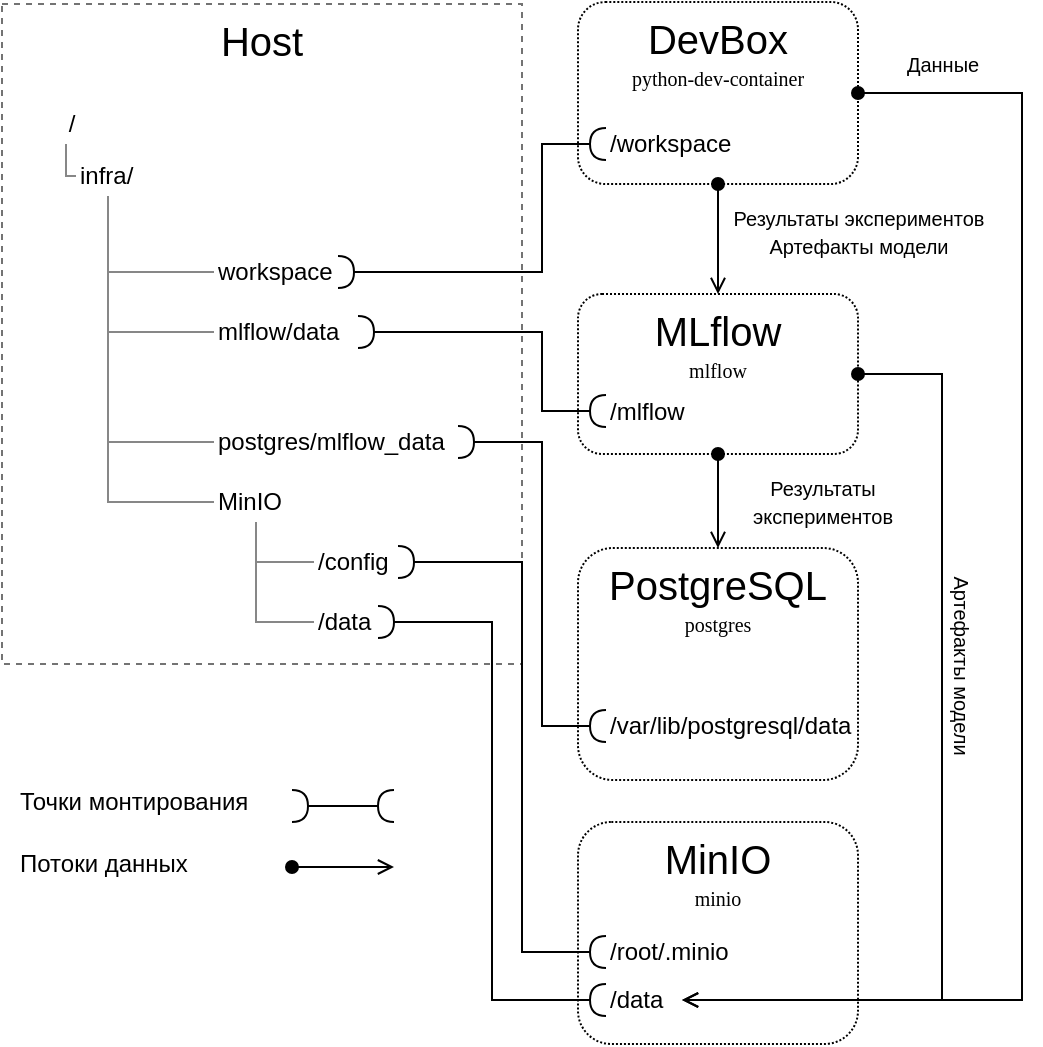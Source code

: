 <mxfile version="24.9.1">
  <diagram name="Страница — 1" id="gURiVpze26o2hxipI9vg">
    <mxGraphModel dx="989" dy="615" grid="1" gridSize="10" guides="1" tooltips="1" connect="1" arrows="1" fold="1" page="1" pageScale="1" pageWidth="827" pageHeight="1169" math="0" shadow="0">
      <root>
        <mxCell id="0" />
        <mxCell id="1" parent="0" />
        <mxCell id="pqKgI7KabFkf1uZeCCtd-34" value="&lt;font style=&quot;font-size: 20px;&quot;&gt;DevBox&lt;/font&gt;&lt;div&gt;&lt;font face=&quot;Lucida Console&quot; style=&quot;font-size: 10px;&quot;&gt;python-dev-container&lt;/font&gt;&lt;/div&gt;" style="rounded=1;whiteSpace=wrap;html=1;fillColor=default;dashed=1;dashPattern=1 1;verticalAlign=top;align=center;labelBackgroundColor=default;" vertex="1" parent="1">
          <mxGeometry x="288" y="69" width="140" height="91" as="geometry" />
        </mxCell>
        <mxCell id="pqKgI7KabFkf1uZeCCtd-38" value="&lt;div&gt;&lt;span style=&quot;font-size: 20px;&quot;&gt;MinIO&lt;/span&gt;&lt;/div&gt;&lt;div&gt;&lt;font face=&quot;Lucida Console&quot;&gt;&lt;span style=&quot;font-size: 10px;&quot;&gt;minio&lt;/span&gt;&lt;/font&gt;&lt;/div&gt;" style="rounded=1;whiteSpace=wrap;html=1;fillColor=default;dashed=1;dashPattern=1 1;verticalAlign=top;align=center;" vertex="1" parent="1">
          <mxGeometry x="288" y="479" width="140" height="111" as="geometry" />
        </mxCell>
        <mxCell id="pqKgI7KabFkf1uZeCCtd-41" value="&lt;div&gt;&lt;span style=&quot;font-size: 20px;&quot;&gt;MLflow&lt;/span&gt;&lt;/div&gt;&lt;div&gt;&lt;font face=&quot;Lucida Console&quot;&gt;&lt;span style=&quot;font-size: 10px;&quot;&gt;mlflow&lt;/span&gt;&lt;/font&gt;&lt;/div&gt;" style="rounded=1;whiteSpace=wrap;html=1;fillColor=default;dashed=1;dashPattern=1 1;verticalAlign=top;align=center;" vertex="1" parent="1">
          <mxGeometry x="288" y="215" width="140" height="80" as="geometry" />
        </mxCell>
        <mxCell id="pqKgI7KabFkf1uZeCCtd-42" value="&lt;div&gt;&lt;span style=&quot;font-size: 20px;&quot;&gt;PostgreSQL&lt;/span&gt;&lt;/div&gt;&lt;div&gt;&lt;font face=&quot;Lucida Console&quot;&gt;&lt;span style=&quot;font-size: 10px;&quot;&gt;postgres&lt;/span&gt;&lt;/font&gt;&lt;/div&gt;" style="rounded=1;whiteSpace=wrap;html=1;fillColor=default;dashed=1;dashPattern=1 1;verticalAlign=top;align=center;" vertex="1" parent="1">
          <mxGeometry x="288" y="342" width="140" height="116" as="geometry" />
        </mxCell>
        <mxCell id="pqKgI7KabFkf1uZeCCtd-9" value="&lt;font style=&quot;font-size: 20px;&quot;&gt;Host&lt;/font&gt;" style="rounded=0;whiteSpace=wrap;html=1;verticalAlign=top;fillColor=default;fillStyle=auto;dashed=1;strokeColor=#737373;labelBackgroundColor=default;" vertex="1" parent="1">
          <mxGeometry y="70" width="260" height="330" as="geometry" />
        </mxCell>
        <mxCell id="pqKgI7KabFkf1uZeCCtd-24" style="edgeStyle=orthogonalEdgeStyle;rounded=0;orthogonalLoop=1;jettySize=auto;html=1;exitX=0.5;exitY=1;exitDx=0;exitDy=0;entryX=0;entryY=0.5;entryDx=0;entryDy=0;endArrow=none;endFill=0;strokeColor=#878787;" edge="1" parent="1" target="pqKgI7KabFkf1uZeCCtd-22">
          <mxGeometry relative="1" as="geometry">
            <mxPoint x="32" y="140" as="sourcePoint" />
            <Array as="points">
              <mxPoint x="32" y="156" />
            </Array>
          </mxGeometry>
        </mxCell>
        <mxCell id="pqKgI7KabFkf1uZeCCtd-10" value="/" style="rounded=0;whiteSpace=wrap;html=1;fillColor=none;strokeColor=none;" vertex="1" parent="1">
          <mxGeometry x="20" y="120" width="30" height="20" as="geometry" />
        </mxCell>
        <mxCell id="pqKgI7KabFkf1uZeCCtd-36" style="rounded=0;orthogonalLoop=1;jettySize=auto;html=1;exitX=1;exitY=0.5;exitDx=0;exitDy=0;entryX=0;entryY=0.5;entryDx=0;entryDy=0;edgeStyle=elbowEdgeStyle;endArrow=halfCircle;endFill=0;startArrow=halfCircle;startFill=0;" edge="1" parent="1" source="pqKgI7KabFkf1uZeCCtd-12" target="pqKgI7KabFkf1uZeCCtd-35">
          <mxGeometry relative="1" as="geometry">
            <Array as="points">
              <mxPoint x="270" y="170" />
            </Array>
          </mxGeometry>
        </mxCell>
        <mxCell id="pqKgI7KabFkf1uZeCCtd-12" value="workspace" style="rounded=0;whiteSpace=wrap;html=1;fillColor=none;strokeColor=none;align=left;" vertex="1" parent="1">
          <mxGeometry x="106" y="194" width="62" height="20" as="geometry" />
        </mxCell>
        <mxCell id="pqKgI7KabFkf1uZeCCtd-27" style="edgeStyle=orthogonalEdgeStyle;rounded=0;orthogonalLoop=1;jettySize=auto;html=1;exitX=0;exitY=0.5;exitDx=0;exitDy=0;entryX=0.5;entryY=1;entryDx=0;entryDy=0;endArrow=none;endFill=0;strokeColor=#878787;" edge="1" parent="1" source="pqKgI7KabFkf1uZeCCtd-17" target="pqKgI7KabFkf1uZeCCtd-22">
          <mxGeometry relative="1" as="geometry" />
        </mxCell>
        <mxCell id="pqKgI7KabFkf1uZeCCtd-48" style="edgeStyle=elbowEdgeStyle;shape=connector;rounded=0;orthogonalLoop=1;jettySize=auto;html=1;exitX=1;exitY=0.5;exitDx=0;exitDy=0;entryX=0;entryY=0.5;entryDx=0;entryDy=0;strokeColor=default;align=center;verticalAlign=middle;fontFamily=Helvetica;fontSize=11;fontColor=default;labelBackgroundColor=default;startArrow=halfCircle;startFill=0;endArrow=halfCircle;endFill=0;" edge="1" parent="1" source="pqKgI7KabFkf1uZeCCtd-17" target="pqKgI7KabFkf1uZeCCtd-46">
          <mxGeometry relative="1" as="geometry">
            <Array as="points">
              <mxPoint x="270" y="240" />
            </Array>
          </mxGeometry>
        </mxCell>
        <mxCell id="pqKgI7KabFkf1uZeCCtd-17" value="mlflow/data" style="rounded=0;whiteSpace=wrap;html=1;fillColor=none;strokeColor=none;align=left;" vertex="1" parent="1">
          <mxGeometry x="106" y="224" width="72" height="20" as="geometry" />
        </mxCell>
        <mxCell id="pqKgI7KabFkf1uZeCCtd-28" style="edgeStyle=orthogonalEdgeStyle;rounded=0;orthogonalLoop=1;jettySize=auto;html=1;exitX=0;exitY=0.5;exitDx=0;exitDy=0;entryX=0.5;entryY=1;entryDx=0;entryDy=0;endArrow=none;endFill=0;strokeColor=#878787;" edge="1" parent="1" source="pqKgI7KabFkf1uZeCCtd-18" target="pqKgI7KabFkf1uZeCCtd-22">
          <mxGeometry relative="1" as="geometry" />
        </mxCell>
        <mxCell id="pqKgI7KabFkf1uZeCCtd-50" style="edgeStyle=elbowEdgeStyle;shape=connector;rounded=0;orthogonalLoop=1;jettySize=auto;html=1;exitX=1;exitY=0.5;exitDx=0;exitDy=0;entryX=0;entryY=0.5;entryDx=0;entryDy=0;strokeColor=default;align=center;verticalAlign=middle;fontFamily=Helvetica;fontSize=11;fontColor=default;labelBackgroundColor=default;startArrow=halfCircle;startFill=0;endArrow=halfCircle;endFill=0;" edge="1" parent="1" source="pqKgI7KabFkf1uZeCCtd-18" target="pqKgI7KabFkf1uZeCCtd-49">
          <mxGeometry relative="1" as="geometry">
            <mxPoint x="228" y="239" as="sourcePoint" />
            <Array as="points">
              <mxPoint x="270" y="295" />
            </Array>
          </mxGeometry>
        </mxCell>
        <mxCell id="pqKgI7KabFkf1uZeCCtd-18" value="postgres/mlflow_data" style="rounded=0;whiteSpace=wrap;html=1;fillColor=none;strokeColor=none;align=left;" vertex="1" parent="1">
          <mxGeometry x="106" y="279" width="122" height="20" as="geometry" />
        </mxCell>
        <mxCell id="pqKgI7KabFkf1uZeCCtd-31" style="edgeStyle=orthogonalEdgeStyle;rounded=0;orthogonalLoop=1;jettySize=auto;html=1;exitX=0;exitY=0.5;exitDx=0;exitDy=0;entryX=0.5;entryY=1;entryDx=0;entryDy=0;endArrow=none;endFill=0;strokeColor=#878787;" edge="1" parent="1" source="pqKgI7KabFkf1uZeCCtd-19" target="pqKgI7KabFkf1uZeCCtd-20">
          <mxGeometry relative="1" as="geometry" />
        </mxCell>
        <mxCell id="pqKgI7KabFkf1uZeCCtd-54" style="edgeStyle=elbowEdgeStyle;shape=connector;rounded=0;orthogonalLoop=1;jettySize=auto;html=1;exitX=1;exitY=0.5;exitDx=0;exitDy=0;entryX=0;entryY=0.5;entryDx=0;entryDy=0;strokeColor=default;align=center;verticalAlign=middle;fontFamily=Helvetica;fontSize=11;fontColor=default;labelBackgroundColor=default;startArrow=halfCircle;startFill=0;endArrow=halfCircle;endFill=0;" edge="1" parent="1" source="pqKgI7KabFkf1uZeCCtd-19" target="pqKgI7KabFkf1uZeCCtd-52">
          <mxGeometry relative="1" as="geometry">
            <Array as="points">
              <mxPoint x="260" y="400" />
            </Array>
          </mxGeometry>
        </mxCell>
        <mxCell id="pqKgI7KabFkf1uZeCCtd-19" value="/config" style="rounded=0;whiteSpace=wrap;html=1;fillColor=none;strokeColor=none;align=left;" vertex="1" parent="1">
          <mxGeometry x="156" y="339" width="42" height="20" as="geometry" />
        </mxCell>
        <mxCell id="pqKgI7KabFkf1uZeCCtd-29" style="edgeStyle=orthogonalEdgeStyle;rounded=0;orthogonalLoop=1;jettySize=auto;html=1;exitX=0;exitY=0.5;exitDx=0;exitDy=0;entryX=0.5;entryY=1;entryDx=0;entryDy=0;endArrow=none;endFill=0;strokeColor=#878787;" edge="1" parent="1" source="pqKgI7KabFkf1uZeCCtd-20" target="pqKgI7KabFkf1uZeCCtd-22">
          <mxGeometry relative="1" as="geometry" />
        </mxCell>
        <mxCell id="pqKgI7KabFkf1uZeCCtd-20" value="MinIO" style="rounded=0;whiteSpace=wrap;html=1;fillColor=none;strokeColor=none;align=left;" vertex="1" parent="1">
          <mxGeometry x="106" y="309" width="42" height="20" as="geometry" />
        </mxCell>
        <mxCell id="pqKgI7KabFkf1uZeCCtd-33" style="edgeStyle=orthogonalEdgeStyle;rounded=0;orthogonalLoop=1;jettySize=auto;html=1;exitX=0;exitY=0.5;exitDx=0;exitDy=0;entryX=0.5;entryY=1;entryDx=0;entryDy=0;endArrow=none;endFill=0;strokeColor=#878787;" edge="1" parent="1" source="pqKgI7KabFkf1uZeCCtd-21" target="pqKgI7KabFkf1uZeCCtd-20">
          <mxGeometry relative="1" as="geometry" />
        </mxCell>
        <mxCell id="pqKgI7KabFkf1uZeCCtd-55" style="edgeStyle=elbowEdgeStyle;shape=connector;rounded=0;orthogonalLoop=1;jettySize=auto;html=1;exitX=1;exitY=0.5;exitDx=0;exitDy=0;entryX=0;entryY=0.5;entryDx=0;entryDy=0;strokeColor=default;align=center;verticalAlign=middle;fontFamily=Helvetica;fontSize=11;fontColor=default;labelBackgroundColor=default;startArrow=halfCircle;startFill=0;endArrow=halfCircle;endFill=0;" edge="1" parent="1" source="pqKgI7KabFkf1uZeCCtd-21" target="pqKgI7KabFkf1uZeCCtd-51">
          <mxGeometry relative="1" as="geometry" />
        </mxCell>
        <mxCell id="pqKgI7KabFkf1uZeCCtd-21" value="/data" style="rounded=0;whiteSpace=wrap;html=1;fillColor=none;strokeColor=none;align=left;" vertex="1" parent="1">
          <mxGeometry x="156" y="369" width="32" height="20" as="geometry" />
        </mxCell>
        <mxCell id="pqKgI7KabFkf1uZeCCtd-26" style="edgeStyle=orthogonalEdgeStyle;rounded=0;orthogonalLoop=1;jettySize=auto;html=1;exitX=0.5;exitY=1;exitDx=0;exitDy=0;entryX=0;entryY=0.5;entryDx=0;entryDy=0;endArrow=none;endFill=0;strokeColor=#878787;" edge="1" parent="1" source="pqKgI7KabFkf1uZeCCtd-22" target="pqKgI7KabFkf1uZeCCtd-12">
          <mxGeometry relative="1" as="geometry" />
        </mxCell>
        <mxCell id="pqKgI7KabFkf1uZeCCtd-22" value="infra/" style="rounded=0;whiteSpace=wrap;html=1;fillColor=none;strokeColor=none;align=left;" vertex="1" parent="1">
          <mxGeometry x="37" y="146" width="32" height="20" as="geometry" />
        </mxCell>
        <mxCell id="pqKgI7KabFkf1uZeCCtd-65" style="edgeStyle=elbowEdgeStyle;shape=connector;rounded=0;orthogonalLoop=1;jettySize=auto;elbow=horizontal;html=1;exitX=0.5;exitY=1;exitDx=0;exitDy=0;entryX=0.5;entryY=0;entryDx=0;entryDy=0;strokeColor=default;align=center;verticalAlign=middle;fontFamily=Helvetica;fontSize=11;fontColor=default;labelBackgroundColor=default;startArrow=oval;startFill=1;endArrow=open;endFill=0;" edge="1" parent="1" source="pqKgI7KabFkf1uZeCCtd-34" target="pqKgI7KabFkf1uZeCCtd-41">
          <mxGeometry relative="1" as="geometry" />
        </mxCell>
        <mxCell id="pqKgI7KabFkf1uZeCCtd-68" value="&lt;font style=&quot;font-size: 10px;&quot;&gt;Результаты экспериментов&lt;/font&gt;&lt;div&gt;&lt;font style=&quot;font-size: 10px;&quot;&gt;Артефакты модели&lt;/font&gt;&lt;/div&gt;" style="edgeLabel;html=1;align=center;verticalAlign=middle;resizable=0;points=[];fontFamily=Helvetica;fontSize=11;fontColor=default;labelBackgroundColor=none;labelBorderColor=none;" vertex="1" connectable="0" parent="pqKgI7KabFkf1uZeCCtd-65">
          <mxGeometry x="0.175" relative="1" as="geometry">
            <mxPoint x="70" y="-9" as="offset" />
          </mxGeometry>
        </mxCell>
        <mxCell id="pqKgI7KabFkf1uZeCCtd-69" style="edgeStyle=elbowEdgeStyle;shape=connector;rounded=0;orthogonalLoop=1;jettySize=auto;elbow=vertical;html=1;exitX=1;exitY=0.5;exitDx=0;exitDy=0;entryX=1;entryY=0.5;entryDx=0;entryDy=0;strokeColor=default;align=center;verticalAlign=middle;fontFamily=Helvetica;fontSize=11;fontColor=default;labelBackgroundColor=default;startArrow=oval;startFill=1;endArrow=open;endFill=0;jumpStyle=gap;" edge="1" parent="1" source="pqKgI7KabFkf1uZeCCtd-34" target="pqKgI7KabFkf1uZeCCtd-51">
          <mxGeometry relative="1" as="geometry">
            <Array as="points">
              <mxPoint x="510" y="340" />
            </Array>
          </mxGeometry>
        </mxCell>
        <mxCell id="pqKgI7KabFkf1uZeCCtd-70" value="&lt;font style=&quot;font-size: 10px;&quot;&gt;Данные&lt;/font&gt;" style="edgeLabel;html=1;align=center;verticalAlign=middle;resizable=0;points=[];fontFamily=Helvetica;fontSize=11;fontColor=default;labelBackgroundColor=none;textShadow=0;rotation=0;" vertex="1" connectable="0" parent="pqKgI7KabFkf1uZeCCtd-69">
          <mxGeometry x="0.057" relative="1" as="geometry">
            <mxPoint x="-40" y="-306" as="offset" />
          </mxGeometry>
        </mxCell>
        <mxCell id="pqKgI7KabFkf1uZeCCtd-4" value="" style="shape=image;html=1;verticalAlign=top;verticalLabelPosition=bottom;labelBackgroundColor=#ffffff;imageAspect=0;aspect=fixed;image=https://cdn1.iconfinder.com/data/icons/social-media-2106/24/social_media_social_media_logo_docker-128.png" vertex="1" parent="1">
          <mxGeometry x="398" y="127.75" width="24.5" height="24.5" as="geometry" />
        </mxCell>
        <mxCell id="pqKgI7KabFkf1uZeCCtd-35" value="/workspace" style="rounded=0;whiteSpace=wrap;html=1;fillColor=none;strokeColor=none;align=left;" vertex="1" parent="1">
          <mxGeometry x="302" y="130" width="66" height="20" as="geometry" />
        </mxCell>
        <mxCell id="pqKgI7KabFkf1uZeCCtd-39" value="" style="shape=image;html=1;verticalAlign=top;verticalLabelPosition=bottom;labelBackgroundColor=#ffffff;imageAspect=0;aspect=fixed;image=https://cdn1.iconfinder.com/data/icons/social-media-2106/24/social_media_social_media_logo_docker-128.png" vertex="1" parent="1">
          <mxGeometry x="398" y="509.5" width="24.5" height="24.5" as="geometry" />
        </mxCell>
        <mxCell id="pqKgI7KabFkf1uZeCCtd-73" style="edgeStyle=elbowEdgeStyle;shape=connector;rounded=0;orthogonalLoop=1;jettySize=auto;elbow=vertical;html=1;exitX=1;exitY=0.5;exitDx=0;exitDy=0;strokeColor=default;align=center;verticalAlign=middle;fontFamily=Helvetica;fontSize=11;fontColor=default;labelBackgroundColor=default;startArrow=oval;startFill=1;endArrow=open;endFill=0;entryX=1;entryY=0.5;entryDx=0;entryDy=0;" edge="1" parent="1" source="pqKgI7KabFkf1uZeCCtd-41" target="pqKgI7KabFkf1uZeCCtd-51">
          <mxGeometry relative="1" as="geometry">
            <Array as="points">
              <mxPoint x="470" y="420" />
              <mxPoint x="450" y="398" />
            </Array>
          </mxGeometry>
        </mxCell>
        <mxCell id="pqKgI7KabFkf1uZeCCtd-74" value="&lt;font style=&quot;font-size: 10px;&quot;&gt;Артефакты&amp;nbsp;&lt;/font&gt;&lt;span style=&quot;font-size: 10px; background-color: initial;&quot;&gt;модели&lt;/span&gt;" style="edgeLabel;html=1;align=center;verticalAlign=middle;resizable=0;points=[];fontFamily=Helvetica;fontSize=11;fontColor=default;labelBackgroundColor=none;rotation=90;" vertex="1" connectable="0" parent="pqKgI7KabFkf1uZeCCtd-73">
          <mxGeometry x="-0.228" relative="1" as="geometry">
            <mxPoint x="10" as="offset" />
          </mxGeometry>
        </mxCell>
        <mxCell id="pqKgI7KabFkf1uZeCCtd-62" style="edgeStyle=elbowEdgeStyle;shape=connector;rounded=0;orthogonalLoop=1;jettySize=auto;elbow=vertical;html=1;exitX=0.5;exitY=0;exitDx=0;exitDy=0;entryX=0.5;entryY=1;entryDx=0;entryDy=0;strokeColor=default;align=center;verticalAlign=middle;fontFamily=Helvetica;fontSize=11;fontColor=default;labelBackgroundColor=default;startArrow=open;startFill=0;endArrow=oval;endFill=1;" edge="1" parent="1" source="pqKgI7KabFkf1uZeCCtd-42" target="pqKgI7KabFkf1uZeCCtd-41">
          <mxGeometry relative="1" as="geometry" />
        </mxCell>
        <mxCell id="pqKgI7KabFkf1uZeCCtd-67" value="&lt;font style=&quot;font-size: 10px;&quot;&gt;Результаты&lt;/font&gt;&lt;div&gt;&lt;font style=&quot;font-size: 10px;&quot;&gt;экспериментов&lt;/font&gt;&lt;/div&gt;" style="edgeLabel;html=1;align=center;verticalAlign=middle;resizable=0;points=[];fontFamily=Helvetica;fontSize=11;fontColor=default;labelBackgroundColor=none;" vertex="1" connectable="0" parent="pqKgI7KabFkf1uZeCCtd-62">
          <mxGeometry x="0.102" y="-1" relative="1" as="geometry">
            <mxPoint x="51" y="3" as="offset" />
          </mxGeometry>
        </mxCell>
        <mxCell id="pqKgI7KabFkf1uZeCCtd-43" value="" style="shape=image;html=1;verticalAlign=top;verticalLabelPosition=bottom;labelBackgroundColor=#ffffff;imageAspect=0;aspect=fixed;image=https://cdn1.iconfinder.com/data/icons/social-media-2106/24/social_media_social_media_logo_docker-128.png" vertex="1" parent="1">
          <mxGeometry x="398" y="259" width="24.5" height="24.5" as="geometry" />
        </mxCell>
        <mxCell id="pqKgI7KabFkf1uZeCCtd-45" value="" style="shape=image;html=1;verticalAlign=top;verticalLabelPosition=bottom;labelBackgroundColor=#ffffff;imageAspect=0;aspect=fixed;image=https://cdn1.iconfinder.com/data/icons/social-media-2106/24/social_media_social_media_logo_docker-128.png" vertex="1" parent="1">
          <mxGeometry x="398" y="391" width="24.5" height="24.5" as="geometry" />
        </mxCell>
        <mxCell id="pqKgI7KabFkf1uZeCCtd-46" value="/mlflow" style="rounded=0;whiteSpace=wrap;html=1;fillColor=none;strokeColor=none;align=left;" vertex="1" parent="1">
          <mxGeometry x="302" y="263.5" width="66" height="20" as="geometry" />
        </mxCell>
        <mxCell id="pqKgI7KabFkf1uZeCCtd-49" value="/var/lib/postgresql/data" style="rounded=0;whiteSpace=wrap;html=1;fillColor=none;strokeColor=none;align=left;" vertex="1" parent="1">
          <mxGeometry x="302" y="421" width="66" height="20" as="geometry" />
        </mxCell>
        <mxCell id="pqKgI7KabFkf1uZeCCtd-51" value="/data" style="rounded=0;whiteSpace=wrap;html=1;fillColor=none;strokeColor=none;align=left;" vertex="1" parent="1">
          <mxGeometry x="302" y="558" width="38" height="20" as="geometry" />
        </mxCell>
        <mxCell id="pqKgI7KabFkf1uZeCCtd-52" value="/root/.minio" style="rounded=0;whiteSpace=wrap;html=1;fillColor=none;strokeColor=none;align=left;" vertex="1" parent="1">
          <mxGeometry x="302" y="534" width="66" height="20" as="geometry" />
        </mxCell>
        <mxCell id="pqKgI7KabFkf1uZeCCtd-84" style="edgeStyle=elbowEdgeStyle;shape=connector;rounded=0;orthogonalLoop=1;jettySize=auto;html=1;exitX=1;exitY=0.5;exitDx=0;exitDy=0;entryX=0;entryY=0.5;entryDx=0;entryDy=0;strokeColor=default;align=center;verticalAlign=middle;fontFamily=Helvetica;fontSize=11;fontColor=default;labelBackgroundColor=default;startArrow=halfCircle;startFill=0;endArrow=halfCircle;endFill=0;" edge="1" parent="1" source="pqKgI7KabFkf1uZeCCtd-76" target="pqKgI7KabFkf1uZeCCtd-81">
          <mxGeometry relative="1" as="geometry" />
        </mxCell>
        <mxCell id="pqKgI7KabFkf1uZeCCtd-76" value="X" style="rounded=0;whiteSpace=wrap;html=1;fillColor=none;strokeColor=none;align=left;fontColor=none;noLabel=1;" vertex="1" parent="1">
          <mxGeometry x="131" y="461" width="14" height="20" as="geometry" />
        </mxCell>
        <mxCell id="pqKgI7KabFkf1uZeCCtd-78" value="&lt;font&gt;Точки монтирования&lt;/font&gt;" style="rounded=0;whiteSpace=wrap;html=1;fillColor=none;strokeColor=none;align=left;" vertex="1" parent="1">
          <mxGeometry x="7" y="459" width="133" height="20" as="geometry" />
        </mxCell>
        <mxCell id="pqKgI7KabFkf1uZeCCtd-79" value="&lt;font&gt;Потоки данных&lt;/font&gt;" style="rounded=0;whiteSpace=wrap;html=1;fillColor=none;strokeColor=none;align=left;" vertex="1" parent="1">
          <mxGeometry x="7" y="489.5" width="103" height="20" as="geometry" />
        </mxCell>
        <mxCell id="pqKgI7KabFkf1uZeCCtd-80" value="X" style="rounded=0;whiteSpace=wrap;html=1;fillColor=none;strokeColor=none;align=left;fontColor=none;noLabel=1;" vertex="1" parent="1">
          <mxGeometry x="131" y="491.5" width="14" height="20" as="geometry" />
        </mxCell>
        <mxCell id="pqKgI7KabFkf1uZeCCtd-81" value="X" style="rounded=0;whiteSpace=wrap;html=1;fillColor=none;strokeColor=none;align=left;fontColor=none;noLabel=1;" vertex="1" parent="1">
          <mxGeometry x="196" y="461" width="14" height="20" as="geometry" />
        </mxCell>
        <mxCell id="pqKgI7KabFkf1uZeCCtd-87" style="edgeStyle=elbowEdgeStyle;shape=connector;rounded=0;orthogonalLoop=1;jettySize=auto;elbow=vertical;html=1;exitX=0;exitY=0.5;exitDx=0;exitDy=0;entryX=1;entryY=0.5;entryDx=0;entryDy=0;strokeColor=default;align=center;verticalAlign=middle;fontFamily=Helvetica;fontSize=11;fontColor=default;labelBackgroundColor=default;startArrow=open;startFill=0;endArrow=oval;endFill=1;" edge="1" parent="1" source="pqKgI7KabFkf1uZeCCtd-82" target="pqKgI7KabFkf1uZeCCtd-80">
          <mxGeometry relative="1" as="geometry" />
        </mxCell>
        <mxCell id="pqKgI7KabFkf1uZeCCtd-82" value="X" style="rounded=0;whiteSpace=wrap;html=1;fillColor=none;strokeColor=none;align=left;fontColor=none;noLabel=1;" vertex="1" parent="1">
          <mxGeometry x="196" y="491.5" width="14" height="20" as="geometry" />
        </mxCell>
      </root>
    </mxGraphModel>
  </diagram>
</mxfile>
